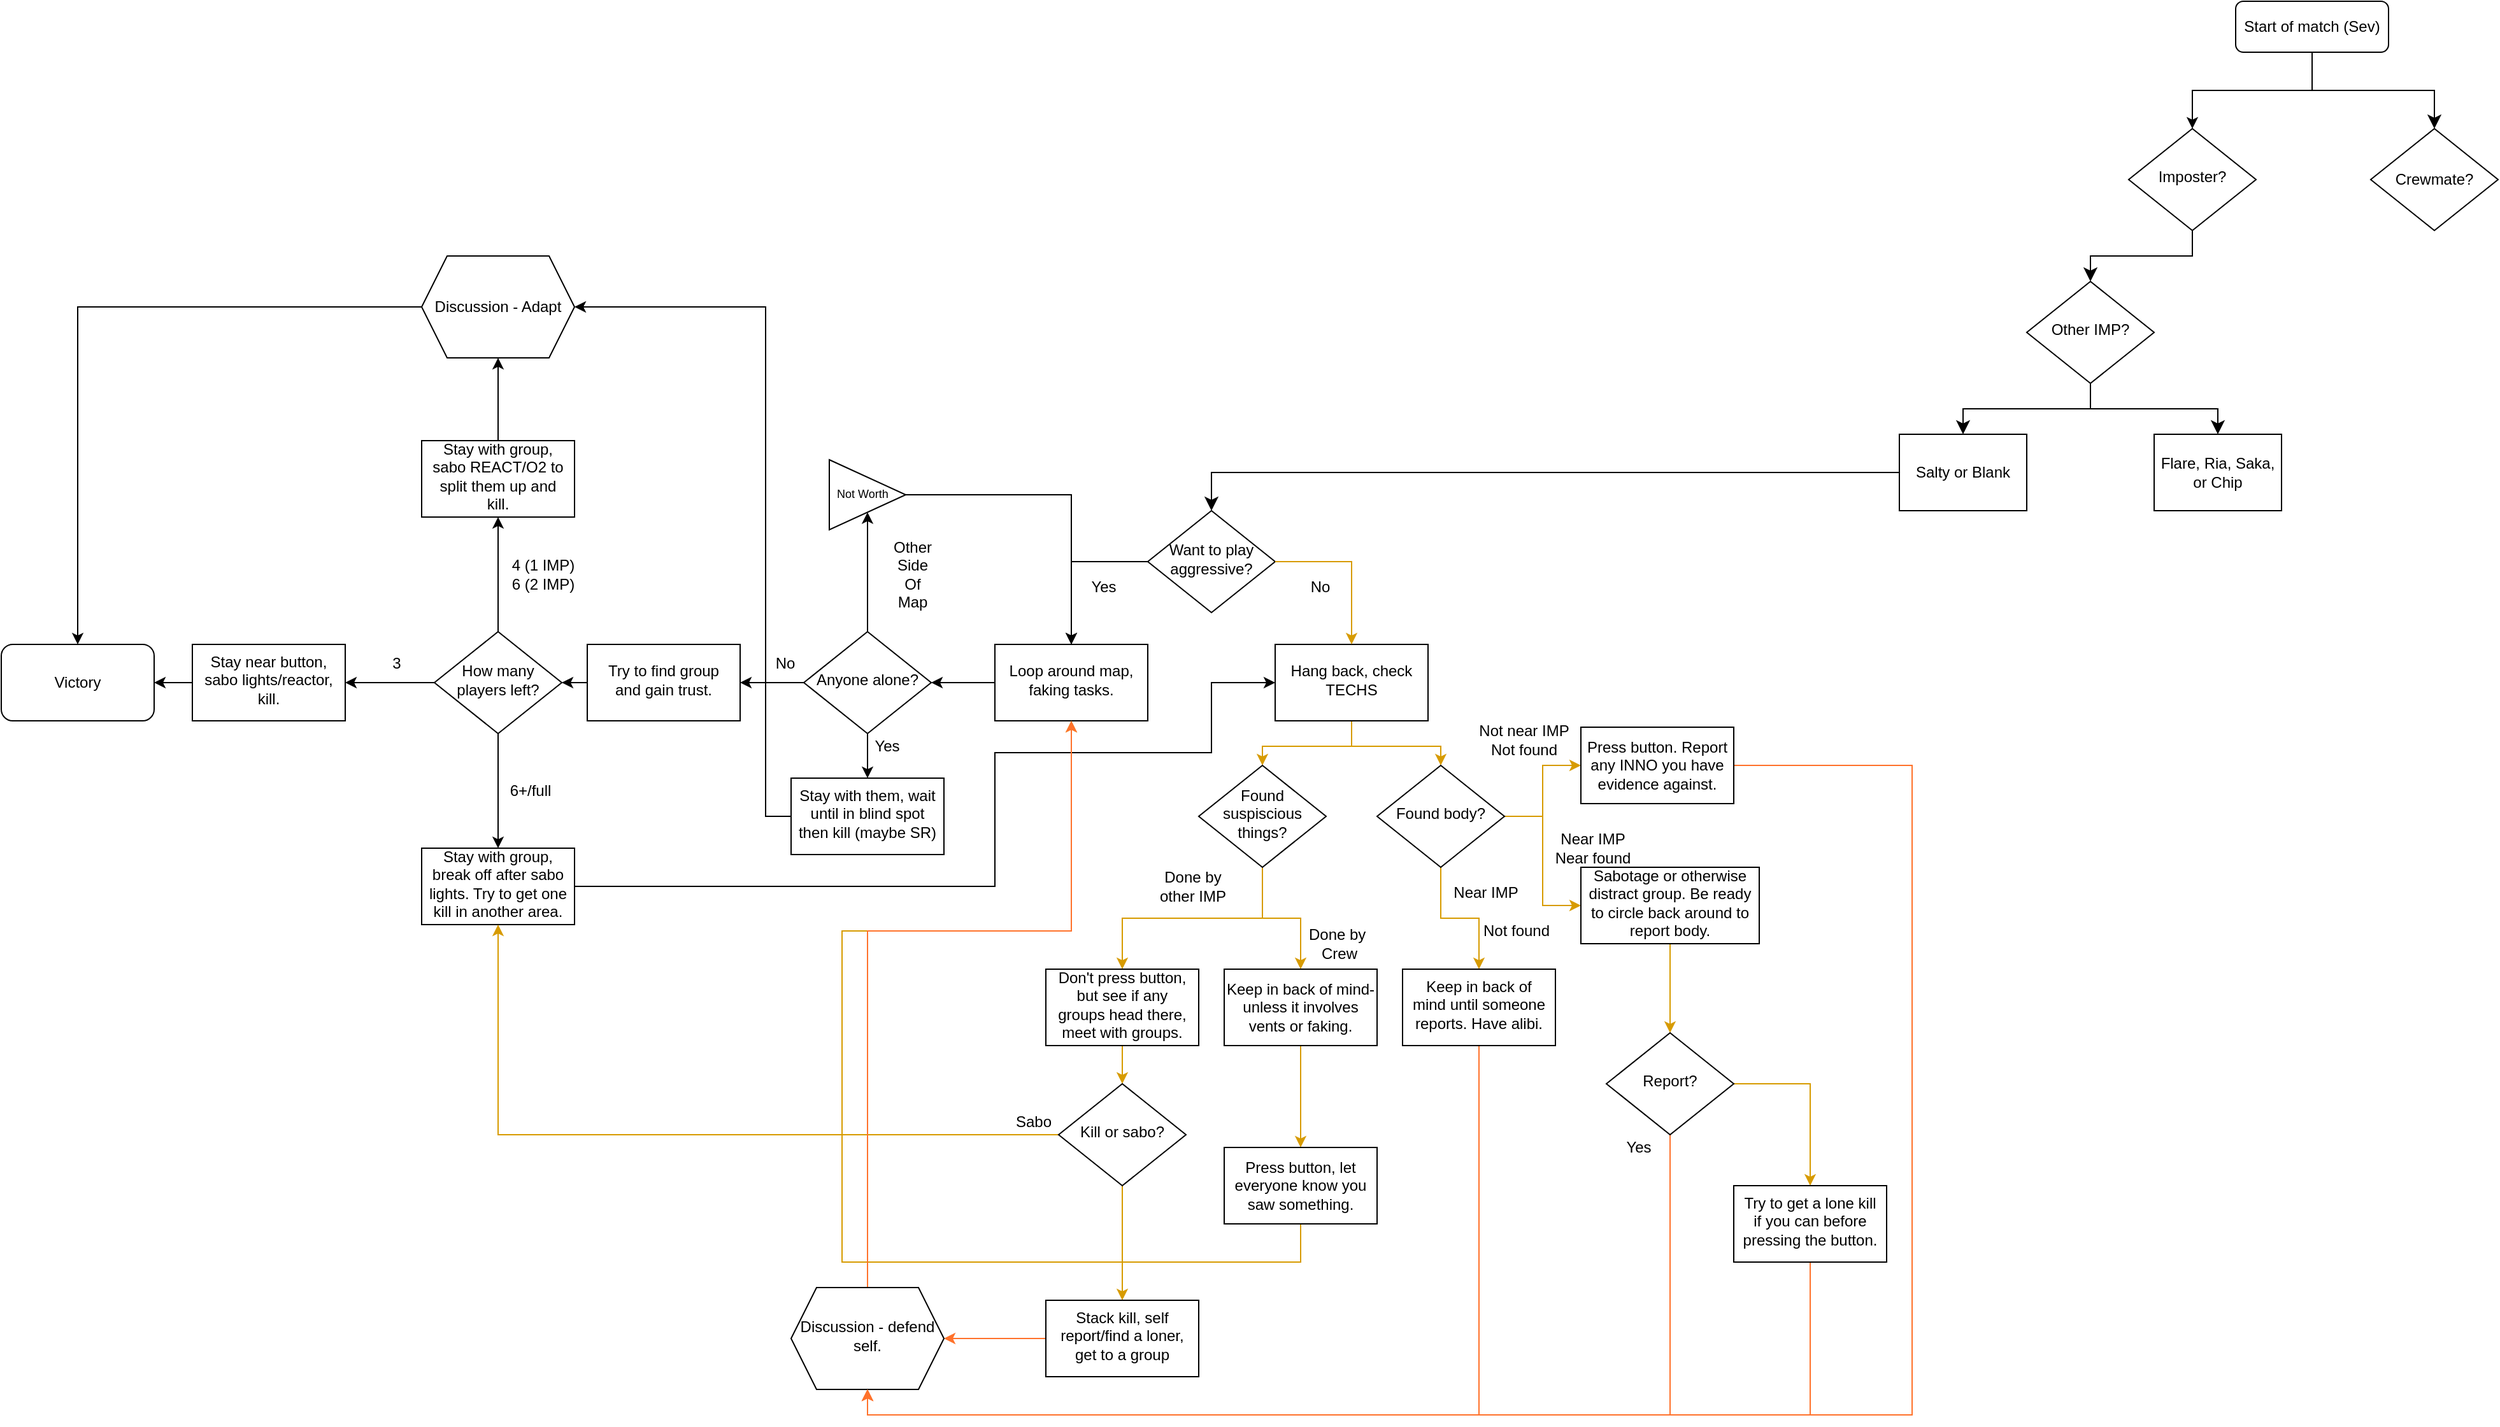<mxfile version="13.6.9" type="github">
  <diagram id="C5RBs43oDa-KdzZeNtuy" name="Page-1">
    <mxGraphModel dx="3532" dy="1176" grid="1" gridSize="10" guides="1" tooltips="1" connect="1" arrows="1" fold="1" page="1" pageScale="1" pageWidth="827" pageHeight="1169" math="0" shadow="0">
      <root>
        <mxCell id="WIyWlLk6GJQsqaUBKTNV-0" />
        <mxCell id="WIyWlLk6GJQsqaUBKTNV-1" parent="WIyWlLk6GJQsqaUBKTNV-0" />
        <mxCell id="-DNvlpLLM_qoHWP7UfvY-4" style="edgeStyle=orthogonalEdgeStyle;rounded=0;orthogonalLoop=1;jettySize=auto;html=1;exitX=0.5;exitY=1;exitDx=0;exitDy=0;entryX=0.5;entryY=0;entryDx=0;entryDy=0;endArrow=classic;endFill=1;strokeWidth=1;shadow=0;labelBackgroundColor=none;endSize=8;" parent="WIyWlLk6GJQsqaUBKTNV-1" source="WIyWlLk6GJQsqaUBKTNV-3" target="-DNvlpLLM_qoHWP7UfvY-0" edge="1">
          <mxGeometry relative="1" as="geometry" />
        </mxCell>
        <mxCell id="WIyWlLk6GJQsqaUBKTNV-3" value="Start of match (Sev)" style="rounded=1;whiteSpace=wrap;html=1;fontSize=12;glass=0;strokeWidth=1;shadow=0;" parent="WIyWlLk6GJQsqaUBKTNV-1" vertex="1">
          <mxGeometry x="354" y="20" width="120" height="40" as="geometry" />
        </mxCell>
        <mxCell id="-DNvlpLLM_qoHWP7UfvY-11" style="edgeStyle=orthogonalEdgeStyle;rounded=0;orthogonalLoop=1;jettySize=auto;html=1;exitX=0.5;exitY=1;exitDx=0;exitDy=0;entryX=0.5;entryY=0;entryDx=0;entryDy=0;shadow=0;labelBackgroundColor=none;endFill=1;endSize=8;strokeWidth=1;" parent="WIyWlLk6GJQsqaUBKTNV-1" source="WIyWlLk6GJQsqaUBKTNV-6" target="-DNvlpLLM_qoHWP7UfvY-9" edge="1">
          <mxGeometry relative="1" as="geometry" />
        </mxCell>
        <mxCell id="WIyWlLk6GJQsqaUBKTNV-6" value="Imposter?" style="rhombus;whiteSpace=wrap;html=1;shadow=0;fontFamily=Helvetica;fontSize=12;align=center;strokeWidth=1;spacing=6;spacingTop=-4;arcSize=20;" parent="WIyWlLk6GJQsqaUBKTNV-1" vertex="1">
          <mxGeometry x="270" y="120" width="100" height="80" as="geometry" />
        </mxCell>
        <mxCell id="-DNvlpLLM_qoHWP7UfvY-0" value="Crewmate?" style="rhombus;whiteSpace=wrap;html=1;" parent="WIyWlLk6GJQsqaUBKTNV-1" vertex="1">
          <mxGeometry x="460" y="120" width="100" height="80" as="geometry" />
        </mxCell>
        <mxCell id="-DNvlpLLM_qoHWP7UfvY-6" value="" style="endArrow=classic;html=1;shadow=0;labelBackgroundColor=none;strokeWidth=1;exitX=0.5;exitY=1;exitDx=0;exitDy=0;entryX=0.5;entryY=0;entryDx=0;entryDy=0;rounded=0;edgeStyle=orthogonalEdgeStyle;" parent="WIyWlLk6GJQsqaUBKTNV-1" source="WIyWlLk6GJQsqaUBKTNV-3" target="WIyWlLk6GJQsqaUBKTNV-6" edge="1">
          <mxGeometry width="50" height="50" relative="1" as="geometry">
            <mxPoint x="390" y="140" as="sourcePoint" />
            <mxPoint x="440" y="90" as="targetPoint" />
          </mxGeometry>
        </mxCell>
        <mxCell id="-DNvlpLLM_qoHWP7UfvY-15" style="edgeStyle=orthogonalEdgeStyle;rounded=0;orthogonalLoop=1;jettySize=auto;html=1;exitX=0.5;exitY=1;exitDx=0;exitDy=0;shadow=0;labelBackgroundColor=none;endFill=1;endSize=8;strokeWidth=1;" parent="WIyWlLk6GJQsqaUBKTNV-1" source="-DNvlpLLM_qoHWP7UfvY-9" target="-DNvlpLLM_qoHWP7UfvY-14" edge="1">
          <mxGeometry relative="1" as="geometry" />
        </mxCell>
        <mxCell id="-DNvlpLLM_qoHWP7UfvY-20" style="edgeStyle=orthogonalEdgeStyle;rounded=0;orthogonalLoop=1;jettySize=auto;html=1;exitX=0.5;exitY=1;exitDx=0;exitDy=0;entryX=0.5;entryY=0;entryDx=0;entryDy=0;shadow=0;labelBackgroundColor=none;endFill=1;endSize=8;strokeWidth=1;" parent="WIyWlLk6GJQsqaUBKTNV-1" source="-DNvlpLLM_qoHWP7UfvY-9" target="-DNvlpLLM_qoHWP7UfvY-16" edge="1">
          <mxGeometry relative="1" as="geometry" />
        </mxCell>
        <mxCell id="-DNvlpLLM_qoHWP7UfvY-9" value="Other IMP?" style="rhombus;whiteSpace=wrap;html=1;shadow=0;fontFamily=Helvetica;fontSize=12;align=center;strokeWidth=1;spacing=6;spacingTop=-4;arcSize=20;" parent="WIyWlLk6GJQsqaUBKTNV-1" vertex="1">
          <mxGeometry x="190" y="240" width="100" height="80" as="geometry" />
        </mxCell>
        <mxCell id="-DNvlpLLM_qoHWP7UfvY-23" value="" style="edgeStyle=orthogonalEdgeStyle;rounded=0;orthogonalLoop=1;jettySize=auto;html=1;shadow=0;labelBackgroundColor=none;endFill=1;endSize=8;strokeWidth=1;" parent="WIyWlLk6GJQsqaUBKTNV-1" source="-DNvlpLLM_qoHWP7UfvY-14" target="-DNvlpLLM_qoHWP7UfvY-21" edge="1">
          <mxGeometry relative="1" as="geometry">
            <Array as="points">
              <mxPoint x="-450" y="390" />
            </Array>
          </mxGeometry>
        </mxCell>
        <mxCell id="-DNvlpLLM_qoHWP7UfvY-14" value="Salty or Blank" style="rounded=0;whiteSpace=wrap;html=1;shadow=0;strokeWidth=1;" parent="WIyWlLk6GJQsqaUBKTNV-1" vertex="1">
          <mxGeometry x="90" y="360" width="100" height="60" as="geometry" />
        </mxCell>
        <mxCell id="-DNvlpLLM_qoHWP7UfvY-16" value="Flare, Ria, Saka, or Chip" style="rounded=0;whiteSpace=wrap;html=1;shadow=0;strokeWidth=1;" parent="WIyWlLk6GJQsqaUBKTNV-1" vertex="1">
          <mxGeometry x="290" y="360" width="100" height="60" as="geometry" />
        </mxCell>
        <mxCell id="-DNvlpLLM_qoHWP7UfvY-28" value="" style="edgeStyle=orthogonalEdgeStyle;rounded=0;orthogonalLoop=1;jettySize=auto;html=1;shadow=0;labelBackgroundColor=none;strokeWidth=1;exitX=0;exitY=0.5;exitDx=0;exitDy=0;" parent="WIyWlLk6GJQsqaUBKTNV-1" source="-DNvlpLLM_qoHWP7UfvY-21" target="-DNvlpLLM_qoHWP7UfvY-27" edge="1">
          <mxGeometry relative="1" as="geometry" />
        </mxCell>
        <mxCell id="-DNvlpLLM_qoHWP7UfvY-21" value="Want to play aggressive?" style="rhombus;whiteSpace=wrap;html=1;shadow=0;fontFamily=Helvetica;fontSize=12;align=center;strokeWidth=1;spacing=6;spacingTop=-4;arcSize=20;" parent="WIyWlLk6GJQsqaUBKTNV-1" vertex="1">
          <mxGeometry x="-500" y="420" width="100" height="80" as="geometry" />
        </mxCell>
        <mxCell id="-DNvlpLLM_qoHWP7UfvY-34" value="" style="edgeStyle=orthogonalEdgeStyle;rounded=0;orthogonalLoop=1;jettySize=auto;html=1;shadow=0;labelBackgroundColor=none;strokeWidth=1;entryX=0.5;entryY=0;entryDx=0;entryDy=0;fillColor=#ffe6cc;strokeColor=#d79b00;" parent="WIyWlLk6GJQsqaUBKTNV-1" source="-DNvlpLLM_qoHWP7UfvY-24" target="-DNvlpLLM_qoHWP7UfvY-33" edge="1">
          <mxGeometry relative="1" as="geometry" />
        </mxCell>
        <mxCell id="msIbOvav1rDU0Rtty9Re-1" style="edgeStyle=orthogonalEdgeStyle;rounded=0;orthogonalLoop=1;jettySize=auto;html=1;exitX=0.5;exitY=1;exitDx=0;exitDy=0;entryX=0.5;entryY=0;entryDx=0;entryDy=0;shadow=0;labelBackgroundColor=none;strokeWidth=1;fillColor=#ffe6cc;strokeColor=#d79b00;" edge="1" parent="WIyWlLk6GJQsqaUBKTNV-1" source="-DNvlpLLM_qoHWP7UfvY-24" target="msIbOvav1rDU0Rtty9Re-0">
          <mxGeometry relative="1" as="geometry" />
        </mxCell>
        <mxCell id="-DNvlpLLM_qoHWP7UfvY-24" value="Hang back, check TECHS" style="whiteSpace=wrap;html=1;shadow=0;strokeWidth=1;spacing=6;spacingTop=-4;arcSize=20;" parent="WIyWlLk6GJQsqaUBKTNV-1" vertex="1">
          <mxGeometry x="-400" y="525" width="120" height="60" as="geometry" />
        </mxCell>
        <mxCell id="-DNvlpLLM_qoHWP7UfvY-26" value="" style="endArrow=classic;html=1;shadow=0;labelBackgroundColor=none;strokeWidth=1;exitX=1;exitY=0.5;exitDx=0;exitDy=0;entryX=0.5;entryY=0;entryDx=0;entryDy=0;edgeStyle=orthogonalEdgeStyle;rounded=0;strokeColor=#d79b00;fillColor=#ffe6cc;" parent="WIyWlLk6GJQsqaUBKTNV-1" source="-DNvlpLLM_qoHWP7UfvY-21" target="-DNvlpLLM_qoHWP7UfvY-24" edge="1">
          <mxGeometry width="50" height="50" relative="1" as="geometry">
            <mxPoint x="-310" y="460" as="sourcePoint" />
            <mxPoint x="-260" y="410" as="targetPoint" />
          </mxGeometry>
        </mxCell>
        <mxCell id="-DNvlpLLM_qoHWP7UfvY-36" value="" style="edgeStyle=orthogonalEdgeStyle;rounded=0;orthogonalLoop=1;jettySize=auto;html=1;shadow=0;labelBackgroundColor=none;strokeWidth=1;" parent="WIyWlLk6GJQsqaUBKTNV-1" source="-DNvlpLLM_qoHWP7UfvY-27" target="-DNvlpLLM_qoHWP7UfvY-35" edge="1">
          <mxGeometry relative="1" as="geometry" />
        </mxCell>
        <mxCell id="-DNvlpLLM_qoHWP7UfvY-27" value="Loop around map, faking tasks." style="whiteSpace=wrap;html=1;shadow=0;strokeWidth=1;spacing=6;spacingTop=-4;arcSize=20;" parent="WIyWlLk6GJQsqaUBKTNV-1" vertex="1">
          <mxGeometry x="-620" y="525" width="120" height="60" as="geometry" />
        </mxCell>
        <mxCell id="-DNvlpLLM_qoHWP7UfvY-29" value="Yes" style="text;html=1;align=center;verticalAlign=middle;resizable=0;points=[];autosize=1;" parent="WIyWlLk6GJQsqaUBKTNV-1" vertex="1">
          <mxGeometry x="-550" y="470" width="30" height="20" as="geometry" />
        </mxCell>
        <mxCell id="-DNvlpLLM_qoHWP7UfvY-30" value="No" style="text;html=1;align=center;verticalAlign=middle;resizable=0;points=[];autosize=1;" parent="WIyWlLk6GJQsqaUBKTNV-1" vertex="1">
          <mxGeometry x="-380" y="470" width="30" height="20" as="geometry" />
        </mxCell>
        <mxCell id="msIbOvav1rDU0Rtty9Re-17" value="" style="edgeStyle=orthogonalEdgeStyle;rounded=0;orthogonalLoop=1;jettySize=auto;html=1;shadow=0;labelBackgroundColor=none;strokeWidth=1;fillColor=#ffe6cc;strokeColor=#d79b00;" edge="1" parent="WIyWlLk6GJQsqaUBKTNV-1" source="-DNvlpLLM_qoHWP7UfvY-33" target="msIbOvav1rDU0Rtty9Re-16">
          <mxGeometry relative="1" as="geometry" />
        </mxCell>
        <mxCell id="msIbOvav1rDU0Rtty9Re-23" style="edgeStyle=orthogonalEdgeStyle;rounded=0;orthogonalLoop=1;jettySize=auto;html=1;exitX=0.5;exitY=1;exitDx=0;exitDy=0;entryX=0.5;entryY=0;entryDx=0;entryDy=0;shadow=0;labelBackgroundColor=none;strokeWidth=1;fillColor=#ffe6cc;strokeColor=#d79b00;" edge="1" parent="WIyWlLk6GJQsqaUBKTNV-1" source="-DNvlpLLM_qoHWP7UfvY-33" target="msIbOvav1rDU0Rtty9Re-22">
          <mxGeometry relative="1" as="geometry" />
        </mxCell>
        <mxCell id="-DNvlpLLM_qoHWP7UfvY-33" value="Found suspiscious things?" style="rhombus;whiteSpace=wrap;html=1;shadow=0;fontFamily=Helvetica;fontSize=12;align=center;strokeWidth=1;spacing=6;spacingTop=-4;arcSize=20;" parent="WIyWlLk6GJQsqaUBKTNV-1" vertex="1">
          <mxGeometry x="-460" y="620" width="100" height="80" as="geometry" />
        </mxCell>
        <mxCell id="-DNvlpLLM_qoHWP7UfvY-38" value="" style="edgeStyle=orthogonalEdgeStyle;rounded=0;orthogonalLoop=1;jettySize=auto;html=1;shadow=0;labelBackgroundColor=none;strokeWidth=1;" parent="WIyWlLk6GJQsqaUBKTNV-1" source="-DNvlpLLM_qoHWP7UfvY-35" target="-DNvlpLLM_qoHWP7UfvY-37" edge="1">
          <mxGeometry relative="1" as="geometry" />
        </mxCell>
        <mxCell id="-DNvlpLLM_qoHWP7UfvY-47" value="" style="edgeStyle=orthogonalEdgeStyle;rounded=0;orthogonalLoop=1;jettySize=auto;html=1;shadow=0;labelBackgroundColor=none;strokeWidth=1;" parent="WIyWlLk6GJQsqaUBKTNV-1" source="-DNvlpLLM_qoHWP7UfvY-35" target="-DNvlpLLM_qoHWP7UfvY-46" edge="1">
          <mxGeometry relative="1" as="geometry" />
        </mxCell>
        <mxCell id="-DNvlpLLM_qoHWP7UfvY-49" value="" style="edgeStyle=orthogonalEdgeStyle;rounded=0;orthogonalLoop=1;jettySize=auto;html=1;shadow=0;labelBackgroundColor=none;strokeWidth=1;" parent="WIyWlLk6GJQsqaUBKTNV-1" source="-DNvlpLLM_qoHWP7UfvY-35" target="-DNvlpLLM_qoHWP7UfvY-48" edge="1">
          <mxGeometry relative="1" as="geometry" />
        </mxCell>
        <mxCell id="-DNvlpLLM_qoHWP7UfvY-35" value="Anyone alone?" style="rhombus;whiteSpace=wrap;html=1;shadow=0;fontFamily=Helvetica;fontSize=12;align=center;strokeWidth=1;spacing=6;spacingTop=-4;arcSize=20;" parent="WIyWlLk6GJQsqaUBKTNV-1" vertex="1">
          <mxGeometry x="-770" y="515" width="100" height="80" as="geometry" />
        </mxCell>
        <mxCell id="msIbOvav1rDU0Rtty9Re-61" style="edgeStyle=orthogonalEdgeStyle;rounded=0;orthogonalLoop=1;jettySize=auto;html=1;entryX=1;entryY=0.5;entryDx=0;entryDy=0;shadow=0;labelBackgroundColor=none;strokeWidth=1;" edge="1" parent="WIyWlLk6GJQsqaUBKTNV-1" source="-DNvlpLLM_qoHWP7UfvY-37" target="msIbOvav1rDU0Rtty9Re-58">
          <mxGeometry relative="1" as="geometry">
            <Array as="points">
              <mxPoint x="-800" y="660" />
              <mxPoint x="-800" y="260" />
            </Array>
          </mxGeometry>
        </mxCell>
        <mxCell id="-DNvlpLLM_qoHWP7UfvY-37" value="Stay with them, wait until in blind spot then kill (maybe SR)" style="whiteSpace=wrap;html=1;shadow=0;strokeWidth=1;spacing=6;spacingTop=-4;arcSize=20;" parent="WIyWlLk6GJQsqaUBKTNV-1" vertex="1">
          <mxGeometry x="-780" y="630" width="120" height="60" as="geometry" />
        </mxCell>
        <mxCell id="msIbOvav1rDU0Rtty9Re-3" style="edgeStyle=orthogonalEdgeStyle;rounded=0;orthogonalLoop=1;jettySize=auto;html=1;exitX=0;exitY=0.5;exitDx=0;exitDy=0;entryX=1;entryY=0.5;entryDx=0;entryDy=0;shadow=0;labelBackgroundColor=none;strokeWidth=1;" edge="1" parent="WIyWlLk6GJQsqaUBKTNV-1" source="-DNvlpLLM_qoHWP7UfvY-46" target="msIbOvav1rDU0Rtty9Re-2">
          <mxGeometry relative="1" as="geometry" />
        </mxCell>
        <mxCell id="-DNvlpLLM_qoHWP7UfvY-46" value="Try to find group and gain trust." style="whiteSpace=wrap;html=1;shadow=0;strokeWidth=1;spacing=6;spacingTop=-4;arcSize=20;" parent="WIyWlLk6GJQsqaUBKTNV-1" vertex="1">
          <mxGeometry x="-940" y="525" width="120" height="60" as="geometry" />
        </mxCell>
        <mxCell id="-DNvlpLLM_qoHWP7UfvY-50" style="edgeStyle=orthogonalEdgeStyle;rounded=0;orthogonalLoop=1;jettySize=auto;html=1;entryX=0.5;entryY=0;entryDx=0;entryDy=0;shadow=0;labelBackgroundColor=none;strokeWidth=1;" parent="WIyWlLk6GJQsqaUBKTNV-1" source="-DNvlpLLM_qoHWP7UfvY-48" target="-DNvlpLLM_qoHWP7UfvY-27" edge="1">
          <mxGeometry relative="1" as="geometry" />
        </mxCell>
        <mxCell id="-DNvlpLLM_qoHWP7UfvY-48" value="&lt;span&gt;&lt;font style=&quot;font-size: 9px&quot;&gt;Not Worth&lt;/font&gt;&lt;/span&gt;" style="triangle;whiteSpace=wrap;html=1;shadow=0;strokeWidth=1;spacing=6;spacingTop=-4;arcSize=20;align=left;" parent="WIyWlLk6GJQsqaUBKTNV-1" vertex="1">
          <mxGeometry x="-750" y="380" width="60" height="55" as="geometry" />
        </mxCell>
        <mxCell id="-DNvlpLLM_qoHWP7UfvY-51" value="Other&lt;br&gt;Side&lt;br&gt;Of&lt;br&gt;Map" style="text;html=1;align=center;verticalAlign=middle;resizable=0;points=[];autosize=1;" parent="WIyWlLk6GJQsqaUBKTNV-1" vertex="1">
          <mxGeometry x="-710" y="440" width="50" height="60" as="geometry" />
        </mxCell>
        <mxCell id="-DNvlpLLM_qoHWP7UfvY-52" value="No" style="text;html=1;align=center;verticalAlign=middle;resizable=0;points=[];autosize=1;" parent="WIyWlLk6GJQsqaUBKTNV-1" vertex="1">
          <mxGeometry x="-800" y="530" width="30" height="20" as="geometry" />
        </mxCell>
        <mxCell id="-DNvlpLLM_qoHWP7UfvY-53" value="Yes" style="text;html=1;align=center;verticalAlign=middle;resizable=0;points=[];autosize=1;" parent="WIyWlLk6GJQsqaUBKTNV-1" vertex="1">
          <mxGeometry x="-720" y="595" width="30" height="20" as="geometry" />
        </mxCell>
        <mxCell id="msIbOvav1rDU0Rtty9Re-39" value="" style="edgeStyle=orthogonalEdgeStyle;rounded=0;orthogonalLoop=1;jettySize=auto;html=1;shadow=0;labelBackgroundColor=none;strokeColor=#d79b00;strokeWidth=1;fillColor=#ffe6cc;" edge="1" parent="WIyWlLk6GJQsqaUBKTNV-1" source="msIbOvav1rDU0Rtty9Re-0" target="msIbOvav1rDU0Rtty9Re-38">
          <mxGeometry relative="1" as="geometry" />
        </mxCell>
        <mxCell id="msIbOvav1rDU0Rtty9Re-44" value="" style="edgeStyle=orthogonalEdgeStyle;rounded=0;orthogonalLoop=1;jettySize=auto;html=1;shadow=0;labelBackgroundColor=none;strokeColor=#d79b00;strokeWidth=1;fillColor=#ffe6cc;" edge="1" parent="WIyWlLk6GJQsqaUBKTNV-1" source="msIbOvav1rDU0Rtty9Re-0" target="msIbOvav1rDU0Rtty9Re-43">
          <mxGeometry relative="1" as="geometry" />
        </mxCell>
        <mxCell id="msIbOvav1rDU0Rtty9Re-47" style="edgeStyle=orthogonalEdgeStyle;rounded=0;orthogonalLoop=1;jettySize=auto;html=1;exitX=1;exitY=0.5;exitDx=0;exitDy=0;entryX=0;entryY=0.5;entryDx=0;entryDy=0;shadow=0;labelBackgroundColor=none;strokeColor=#d79b00;strokeWidth=1;fillColor=#ffe6cc;" edge="1" parent="WIyWlLk6GJQsqaUBKTNV-1" source="msIbOvav1rDU0Rtty9Re-0" target="msIbOvav1rDU0Rtty9Re-46">
          <mxGeometry relative="1" as="geometry" />
        </mxCell>
        <mxCell id="msIbOvav1rDU0Rtty9Re-0" value="Found body?" style="rhombus;whiteSpace=wrap;html=1;shadow=0;fontFamily=Helvetica;fontSize=12;align=center;strokeWidth=1;spacing=6;spacingTop=-4;arcSize=20;" vertex="1" parent="WIyWlLk6GJQsqaUBKTNV-1">
          <mxGeometry x="-320" y="620" width="100" height="80" as="geometry" />
        </mxCell>
        <mxCell id="msIbOvav1rDU0Rtty9Re-5" value="" style="edgeStyle=orthogonalEdgeStyle;rounded=0;orthogonalLoop=1;jettySize=auto;html=1;shadow=0;labelBackgroundColor=none;strokeWidth=1;" edge="1" parent="WIyWlLk6GJQsqaUBKTNV-1" source="msIbOvav1rDU0Rtty9Re-2" target="msIbOvav1rDU0Rtty9Re-4">
          <mxGeometry relative="1" as="geometry" />
        </mxCell>
        <mxCell id="msIbOvav1rDU0Rtty9Re-8" value="" style="edgeStyle=orthogonalEdgeStyle;rounded=0;orthogonalLoop=1;jettySize=auto;html=1;shadow=0;labelBackgroundColor=none;strokeWidth=1;" edge="1" parent="WIyWlLk6GJQsqaUBKTNV-1" source="msIbOvav1rDU0Rtty9Re-2" target="msIbOvav1rDU0Rtty9Re-7">
          <mxGeometry relative="1" as="geometry" />
        </mxCell>
        <mxCell id="msIbOvav1rDU0Rtty9Re-11" value="" style="edgeStyle=orthogonalEdgeStyle;rounded=0;orthogonalLoop=1;jettySize=auto;html=1;shadow=0;labelBackgroundColor=none;strokeWidth=1;" edge="1" parent="WIyWlLk6GJQsqaUBKTNV-1" source="msIbOvav1rDU0Rtty9Re-2" target="msIbOvav1rDU0Rtty9Re-10">
          <mxGeometry relative="1" as="geometry" />
        </mxCell>
        <mxCell id="msIbOvav1rDU0Rtty9Re-2" value="How many players left?" style="rhombus;whiteSpace=wrap;html=1;shadow=0;fontFamily=Helvetica;fontSize=12;align=center;strokeWidth=1;spacing=6;spacingTop=-4;arcSize=20;" vertex="1" parent="WIyWlLk6GJQsqaUBKTNV-1">
          <mxGeometry x="-1060" y="515" width="100" height="80" as="geometry" />
        </mxCell>
        <mxCell id="msIbOvav1rDU0Rtty9Re-59" value="" style="edgeStyle=orthogonalEdgeStyle;rounded=0;orthogonalLoop=1;jettySize=auto;html=1;shadow=0;labelBackgroundColor=none;strokeWidth=1;" edge="1" parent="WIyWlLk6GJQsqaUBKTNV-1" source="msIbOvav1rDU0Rtty9Re-4" target="msIbOvav1rDU0Rtty9Re-58">
          <mxGeometry relative="1" as="geometry" />
        </mxCell>
        <mxCell id="msIbOvav1rDU0Rtty9Re-4" value="Stay with group, sabo REACT/O2 to split them up and kill." style="whiteSpace=wrap;html=1;shadow=0;strokeWidth=1;spacing=6;spacingTop=-4;arcSize=20;" vertex="1" parent="WIyWlLk6GJQsqaUBKTNV-1">
          <mxGeometry x="-1070" y="365" width="120" height="60" as="geometry" />
        </mxCell>
        <mxCell id="msIbOvav1rDU0Rtty9Re-6" value="4 (1 IMP)&lt;br&gt;6 (2 IMP)" style="text;html=1;align=center;verticalAlign=middle;resizable=0;points=[];autosize=1;" vertex="1" parent="WIyWlLk6GJQsqaUBKTNV-1">
          <mxGeometry x="-1010" y="455" width="70" height="30" as="geometry" />
        </mxCell>
        <mxCell id="msIbOvav1rDU0Rtty9Re-15" style="edgeStyle=orthogonalEdgeStyle;rounded=0;orthogonalLoop=1;jettySize=auto;html=1;exitX=1;exitY=0.5;exitDx=0;exitDy=0;entryX=0;entryY=0.5;entryDx=0;entryDy=0;shadow=0;labelBackgroundColor=none;strokeWidth=1;" edge="1" parent="WIyWlLk6GJQsqaUBKTNV-1" source="msIbOvav1rDU0Rtty9Re-7" target="-DNvlpLLM_qoHWP7UfvY-24">
          <mxGeometry relative="1" as="geometry">
            <Array as="points">
              <mxPoint x="-620" y="715" />
              <mxPoint x="-620" y="610" />
              <mxPoint x="-450" y="610" />
              <mxPoint x="-450" y="555" />
            </Array>
          </mxGeometry>
        </mxCell>
        <mxCell id="msIbOvav1rDU0Rtty9Re-7" value="Stay with group, break off after sabo lights. Try to get one kill in another area." style="whiteSpace=wrap;html=1;shadow=0;strokeWidth=1;spacing=6;spacingTop=-4;arcSize=20;" vertex="1" parent="WIyWlLk6GJQsqaUBKTNV-1">
          <mxGeometry x="-1070" y="685" width="120" height="60" as="geometry" />
        </mxCell>
        <mxCell id="msIbOvav1rDU0Rtty9Re-9" value="6+/full" style="text;html=1;align=center;verticalAlign=middle;resizable=0;points=[];autosize=1;" vertex="1" parent="WIyWlLk6GJQsqaUBKTNV-1">
          <mxGeometry x="-1010" y="630" width="50" height="20" as="geometry" />
        </mxCell>
        <mxCell id="msIbOvav1rDU0Rtty9Re-62" style="edgeStyle=orthogonalEdgeStyle;rounded=0;orthogonalLoop=1;jettySize=auto;html=1;exitX=0;exitY=0.5;exitDx=0;exitDy=0;entryX=1;entryY=0.5;entryDx=0;entryDy=0;shadow=0;labelBackgroundColor=none;strokeWidth=1;" edge="1" parent="WIyWlLk6GJQsqaUBKTNV-1" source="msIbOvav1rDU0Rtty9Re-10" target="msIbOvav1rDU0Rtty9Re-13">
          <mxGeometry relative="1" as="geometry" />
        </mxCell>
        <mxCell id="msIbOvav1rDU0Rtty9Re-10" value="Stay near button, sabo lights/reactor, kill." style="whiteSpace=wrap;html=1;shadow=0;strokeWidth=1;spacing=6;spacingTop=-4;arcSize=20;" vertex="1" parent="WIyWlLk6GJQsqaUBKTNV-1">
          <mxGeometry x="-1250" y="525" width="120" height="60" as="geometry" />
        </mxCell>
        <mxCell id="msIbOvav1rDU0Rtty9Re-12" value="3" style="text;html=1;align=center;verticalAlign=middle;resizable=0;points=[];autosize=1;" vertex="1" parent="WIyWlLk6GJQsqaUBKTNV-1">
          <mxGeometry x="-1100" y="530" width="20" height="20" as="geometry" />
        </mxCell>
        <mxCell id="msIbOvav1rDU0Rtty9Re-13" value="Victory" style="rounded=1;whiteSpace=wrap;html=1;shadow=0;strokeWidth=1;" vertex="1" parent="WIyWlLk6GJQsqaUBKTNV-1">
          <mxGeometry x="-1400" y="525" width="120" height="60" as="geometry" />
        </mxCell>
        <mxCell id="msIbOvav1rDU0Rtty9Re-29" value="" style="edgeStyle=orthogonalEdgeStyle;rounded=0;orthogonalLoop=1;jettySize=auto;html=1;shadow=0;labelBackgroundColor=none;strokeWidth=1;fillColor=#ffe6cc;strokeColor=#d79b00;" edge="1" parent="WIyWlLk6GJQsqaUBKTNV-1" source="msIbOvav1rDU0Rtty9Re-16" target="msIbOvav1rDU0Rtty9Re-28">
          <mxGeometry relative="1" as="geometry" />
        </mxCell>
        <mxCell id="msIbOvav1rDU0Rtty9Re-16" value="Don&#39;t press button, but see if any groups head there, meet with groups." style="whiteSpace=wrap;html=1;shadow=0;strokeWidth=1;spacing=6;spacingTop=-4;arcSize=20;" vertex="1" parent="WIyWlLk6GJQsqaUBKTNV-1">
          <mxGeometry x="-580" y="780" width="120" height="60" as="geometry" />
        </mxCell>
        <mxCell id="msIbOvav1rDU0Rtty9Re-18" value="Done by&lt;br&gt;other IMP" style="text;html=1;align=center;verticalAlign=middle;resizable=0;points=[];autosize=1;" vertex="1" parent="WIyWlLk6GJQsqaUBKTNV-1">
          <mxGeometry x="-500" y="700" width="70" height="30" as="geometry" />
        </mxCell>
        <mxCell id="msIbOvav1rDU0Rtty9Re-26" value="" style="edgeStyle=orthogonalEdgeStyle;rounded=0;orthogonalLoop=1;jettySize=auto;html=1;shadow=0;labelBackgroundColor=none;strokeWidth=1;fillColor=#ffe6cc;strokeColor=#d79b00;" edge="1" parent="WIyWlLk6GJQsqaUBKTNV-1" source="msIbOvav1rDU0Rtty9Re-22" target="msIbOvav1rDU0Rtty9Re-25">
          <mxGeometry relative="1" as="geometry" />
        </mxCell>
        <mxCell id="msIbOvav1rDU0Rtty9Re-22" value="Keep in back of mind- unless it involves vents or faking." style="rounded=0;whiteSpace=wrap;html=1;shadow=0;strokeWidth=1;" vertex="1" parent="WIyWlLk6GJQsqaUBKTNV-1">
          <mxGeometry x="-440" y="780" width="120" height="60" as="geometry" />
        </mxCell>
        <mxCell id="msIbOvav1rDU0Rtty9Re-24" value="Done by&amp;nbsp;&lt;br&gt;Crew" style="text;html=1;align=center;verticalAlign=middle;resizable=0;points=[];autosize=1;" vertex="1" parent="WIyWlLk6GJQsqaUBKTNV-1">
          <mxGeometry x="-380" y="745" width="60" height="30" as="geometry" />
        </mxCell>
        <mxCell id="msIbOvav1rDU0Rtty9Re-27" style="edgeStyle=orthogonalEdgeStyle;rounded=0;orthogonalLoop=1;jettySize=auto;html=1;entryX=0.5;entryY=1;entryDx=0;entryDy=0;shadow=0;labelBackgroundColor=none;strokeWidth=1;fillColor=#ffe6cc;strokeColor=#d79b00;" edge="1" parent="WIyWlLk6GJQsqaUBKTNV-1" source="msIbOvav1rDU0Rtty9Re-25" target="-DNvlpLLM_qoHWP7UfvY-27">
          <mxGeometry relative="1" as="geometry">
            <Array as="points">
              <mxPoint x="-380" y="1010" />
              <mxPoint x="-740" y="1010" />
              <mxPoint x="-740" y="750" />
              <mxPoint x="-560" y="750" />
            </Array>
          </mxGeometry>
        </mxCell>
        <mxCell id="msIbOvav1rDU0Rtty9Re-25" value="Press button, let everyone know you saw something." style="whiteSpace=wrap;html=1;rounded=0;shadow=0;strokeWidth=1;" vertex="1" parent="WIyWlLk6GJQsqaUBKTNV-1">
          <mxGeometry x="-440" y="920" width="120" height="60" as="geometry" />
        </mxCell>
        <mxCell id="msIbOvav1rDU0Rtty9Re-30" style="edgeStyle=orthogonalEdgeStyle;rounded=0;orthogonalLoop=1;jettySize=auto;html=1;exitX=0;exitY=0.5;exitDx=0;exitDy=0;entryX=0.5;entryY=1;entryDx=0;entryDy=0;shadow=0;labelBackgroundColor=none;strokeColor=#d79b00;strokeWidth=1;fillColor=#ffe6cc;" edge="1" parent="WIyWlLk6GJQsqaUBKTNV-1" source="msIbOvav1rDU0Rtty9Re-28" target="msIbOvav1rDU0Rtty9Re-7">
          <mxGeometry relative="1" as="geometry" />
        </mxCell>
        <mxCell id="msIbOvav1rDU0Rtty9Re-34" value="" style="edgeStyle=orthogonalEdgeStyle;rounded=0;orthogonalLoop=1;jettySize=auto;html=1;shadow=0;labelBackgroundColor=none;strokeColor=#d79b00;strokeWidth=1;fillColor=#ffe6cc;" edge="1" parent="WIyWlLk6GJQsqaUBKTNV-1" source="msIbOvav1rDU0Rtty9Re-28" target="msIbOvav1rDU0Rtty9Re-33">
          <mxGeometry relative="1" as="geometry" />
        </mxCell>
        <mxCell id="msIbOvav1rDU0Rtty9Re-28" value="Kill or sabo?" style="rhombus;whiteSpace=wrap;html=1;shadow=0;fontFamily=Helvetica;fontSize=12;align=center;strokeWidth=1;spacing=6;spacingTop=-4;arcSize=20;" vertex="1" parent="WIyWlLk6GJQsqaUBKTNV-1">
          <mxGeometry x="-570" y="870" width="100" height="80" as="geometry" />
        </mxCell>
        <mxCell id="msIbOvav1rDU0Rtty9Re-31" value="Sabo" style="text;html=1;align=center;verticalAlign=middle;resizable=0;points=[];autosize=1;" vertex="1" parent="WIyWlLk6GJQsqaUBKTNV-1">
          <mxGeometry x="-610" y="890" width="40" height="20" as="geometry" />
        </mxCell>
        <mxCell id="msIbOvav1rDU0Rtty9Re-36" value="" style="edgeStyle=orthogonalEdgeStyle;rounded=0;orthogonalLoop=1;jettySize=auto;html=1;shadow=0;labelBackgroundColor=none;strokeColor=#FF722B;strokeWidth=1;" edge="1" parent="WIyWlLk6GJQsqaUBKTNV-1" source="msIbOvav1rDU0Rtty9Re-33" target="msIbOvav1rDU0Rtty9Re-35">
          <mxGeometry relative="1" as="geometry" />
        </mxCell>
        <mxCell id="msIbOvav1rDU0Rtty9Re-33" value="Stack kill, self report/find a loner, get to a group" style="whiteSpace=wrap;html=1;shadow=0;strokeWidth=1;spacing=6;spacingTop=-4;arcSize=20;" vertex="1" parent="WIyWlLk6GJQsqaUBKTNV-1">
          <mxGeometry x="-580" y="1040" width="120" height="60" as="geometry" />
        </mxCell>
        <mxCell id="msIbOvav1rDU0Rtty9Re-37" style="edgeStyle=orthogonalEdgeStyle;rounded=0;orthogonalLoop=1;jettySize=auto;html=1;entryX=0.5;entryY=1;entryDx=0;entryDy=0;shadow=0;labelBackgroundColor=none;strokeColor=#FF722B;strokeWidth=1;" edge="1" parent="WIyWlLk6GJQsqaUBKTNV-1" source="msIbOvav1rDU0Rtty9Re-35" target="-DNvlpLLM_qoHWP7UfvY-27">
          <mxGeometry relative="1" as="geometry">
            <Array as="points">
              <mxPoint x="-720" y="750" />
              <mxPoint x="-560" y="750" />
            </Array>
          </mxGeometry>
        </mxCell>
        <mxCell id="msIbOvav1rDU0Rtty9Re-35" value="Discussion - defend self." style="shape=hexagon;perimeter=hexagonPerimeter2;whiteSpace=wrap;html=1;fixedSize=1;shadow=0;strokeWidth=1;spacing=6;spacingTop=-4;arcSize=20;align=center;" vertex="1" parent="WIyWlLk6GJQsqaUBKTNV-1">
          <mxGeometry x="-780" y="1030" width="120" height="80" as="geometry" />
        </mxCell>
        <mxCell id="msIbOvav1rDU0Rtty9Re-40" style="edgeStyle=orthogonalEdgeStyle;rounded=0;orthogonalLoop=1;jettySize=auto;html=1;entryX=0.5;entryY=1;entryDx=0;entryDy=0;shadow=0;labelBackgroundColor=none;strokeColor=#FF722B;strokeWidth=1;" edge="1" parent="WIyWlLk6GJQsqaUBKTNV-1" source="msIbOvav1rDU0Rtty9Re-38" target="msIbOvav1rDU0Rtty9Re-35">
          <mxGeometry relative="1" as="geometry">
            <Array as="points">
              <mxPoint x="-240" y="1130" />
              <mxPoint x="-720" y="1130" />
            </Array>
          </mxGeometry>
        </mxCell>
        <mxCell id="msIbOvav1rDU0Rtty9Re-38" value="Keep in back of mind until someone reports. Have alibi." style="whiteSpace=wrap;html=1;shadow=0;strokeWidth=1;spacing=6;spacingTop=-4;arcSize=20;" vertex="1" parent="WIyWlLk6GJQsqaUBKTNV-1">
          <mxGeometry x="-300" y="780" width="120" height="60" as="geometry" />
        </mxCell>
        <mxCell id="msIbOvav1rDU0Rtty9Re-41" value="Near IMP" style="text;html=1;align=center;verticalAlign=middle;resizable=0;points=[];autosize=1;" vertex="1" parent="WIyWlLk6GJQsqaUBKTNV-1">
          <mxGeometry x="-270" y="710" width="70" height="20" as="geometry" />
        </mxCell>
        <mxCell id="msIbOvav1rDU0Rtty9Re-42" value="Not found" style="text;html=1;align=center;verticalAlign=middle;resizable=0;points=[];autosize=1;" vertex="1" parent="WIyWlLk6GJQsqaUBKTNV-1">
          <mxGeometry x="-246" y="740" width="70" height="20" as="geometry" />
        </mxCell>
        <mxCell id="msIbOvav1rDU0Rtty9Re-51" value="" style="edgeStyle=orthogonalEdgeStyle;rounded=0;orthogonalLoop=1;jettySize=auto;html=1;shadow=0;labelBackgroundColor=none;strokeColor=#d79b00;strokeWidth=1;entryX=0.5;entryY=0;entryDx=0;entryDy=0;fillColor=#ffe6cc;" edge="1" parent="WIyWlLk6GJQsqaUBKTNV-1" source="msIbOvav1rDU0Rtty9Re-43" target="msIbOvav1rDU0Rtty9Re-52">
          <mxGeometry relative="1" as="geometry">
            <mxPoint x="-90" y="830" as="targetPoint" />
          </mxGeometry>
        </mxCell>
        <mxCell id="msIbOvav1rDU0Rtty9Re-43" value="Sabotage or otherwise distract group. Be ready to circle back around to report body." style="whiteSpace=wrap;html=1;shadow=0;strokeWidth=1;spacing=6;spacingTop=-4;arcSize=20;" vertex="1" parent="WIyWlLk6GJQsqaUBKTNV-1">
          <mxGeometry x="-160" y="700" width="140" height="60" as="geometry" />
        </mxCell>
        <mxCell id="msIbOvav1rDU0Rtty9Re-45" value="Near IMP&lt;br&gt;Near found" style="text;html=1;align=center;verticalAlign=middle;resizable=0;points=[];autosize=1;" vertex="1" parent="WIyWlLk6GJQsqaUBKTNV-1">
          <mxGeometry x="-186" y="670" width="70" height="30" as="geometry" />
        </mxCell>
        <mxCell id="msIbOvav1rDU0Rtty9Re-49" style="edgeStyle=orthogonalEdgeStyle;rounded=0;orthogonalLoop=1;jettySize=auto;html=1;entryX=0.5;entryY=1;entryDx=0;entryDy=0;shadow=0;labelBackgroundColor=none;strokeColor=#FF722B;strokeWidth=1;" edge="1" parent="WIyWlLk6GJQsqaUBKTNV-1" source="msIbOvav1rDU0Rtty9Re-46" target="msIbOvav1rDU0Rtty9Re-35">
          <mxGeometry relative="1" as="geometry">
            <Array as="points">
              <mxPoint x="100" y="620" />
              <mxPoint x="100" y="1130" />
              <mxPoint x="-720" y="1130" />
            </Array>
          </mxGeometry>
        </mxCell>
        <mxCell id="msIbOvav1rDU0Rtty9Re-46" value="Press button. Report any INNO you have evidence against." style="rounded=0;whiteSpace=wrap;html=1;shadow=0;strokeWidth=1;" vertex="1" parent="WIyWlLk6GJQsqaUBKTNV-1">
          <mxGeometry x="-160" y="590" width="120" height="60" as="geometry" />
        </mxCell>
        <mxCell id="msIbOvav1rDU0Rtty9Re-48" value="Not near IMP&lt;br&gt;Not found" style="text;html=1;align=center;verticalAlign=middle;resizable=0;points=[];autosize=1;" vertex="1" parent="WIyWlLk6GJQsqaUBKTNV-1">
          <mxGeometry x="-250" y="585" width="90" height="30" as="geometry" />
        </mxCell>
        <mxCell id="msIbOvav1rDU0Rtty9Re-53" style="edgeStyle=orthogonalEdgeStyle;rounded=0;orthogonalLoop=1;jettySize=auto;html=1;entryX=0.5;entryY=1;entryDx=0;entryDy=0;shadow=0;labelBackgroundColor=none;strokeColor=#FF722B;strokeWidth=1;" edge="1" parent="WIyWlLk6GJQsqaUBKTNV-1" source="msIbOvav1rDU0Rtty9Re-52" target="msIbOvav1rDU0Rtty9Re-35">
          <mxGeometry relative="1" as="geometry">
            <Array as="points">
              <mxPoint x="-90" y="1130" />
              <mxPoint x="-720" y="1130" />
            </Array>
          </mxGeometry>
        </mxCell>
        <mxCell id="msIbOvav1rDU0Rtty9Re-56" value="" style="edgeStyle=orthogonalEdgeStyle;rounded=0;orthogonalLoop=1;jettySize=auto;html=1;shadow=0;labelBackgroundColor=none;strokeColor=#d79b00;strokeWidth=1;fillColor=#ffe6cc;" edge="1" parent="WIyWlLk6GJQsqaUBKTNV-1" source="msIbOvav1rDU0Rtty9Re-52" target="msIbOvav1rDU0Rtty9Re-55">
          <mxGeometry relative="1" as="geometry">
            <Array as="points">
              <mxPoint x="20" y="870" />
            </Array>
          </mxGeometry>
        </mxCell>
        <mxCell id="msIbOvav1rDU0Rtty9Re-52" value="Report?" style="rhombus;whiteSpace=wrap;html=1;shadow=0;fontFamily=Helvetica;fontSize=12;align=center;strokeWidth=1;spacing=6;spacingTop=-4;arcSize=20;" vertex="1" parent="WIyWlLk6GJQsqaUBKTNV-1">
          <mxGeometry x="-140" y="830" width="100" height="80" as="geometry" />
        </mxCell>
        <mxCell id="msIbOvav1rDU0Rtty9Re-54" value="Yes" style="text;html=1;align=center;verticalAlign=middle;resizable=0;points=[];autosize=1;" vertex="1" parent="WIyWlLk6GJQsqaUBKTNV-1">
          <mxGeometry x="-130" y="910" width="30" height="20" as="geometry" />
        </mxCell>
        <mxCell id="msIbOvav1rDU0Rtty9Re-57" style="edgeStyle=orthogonalEdgeStyle;rounded=0;orthogonalLoop=1;jettySize=auto;html=1;entryX=0.5;entryY=1;entryDx=0;entryDy=0;shadow=0;labelBackgroundColor=none;strokeColor=#FF722B;strokeWidth=1;" edge="1" parent="WIyWlLk6GJQsqaUBKTNV-1" source="msIbOvav1rDU0Rtty9Re-55" target="msIbOvav1rDU0Rtty9Re-35">
          <mxGeometry relative="1" as="geometry">
            <Array as="points">
              <mxPoint x="20" y="1130" />
              <mxPoint x="-720" y="1130" />
            </Array>
          </mxGeometry>
        </mxCell>
        <mxCell id="msIbOvav1rDU0Rtty9Re-55" value="Try to get a lone kill if you can before pressing the button." style="whiteSpace=wrap;html=1;shadow=0;strokeWidth=1;spacing=6;spacingTop=-4;arcSize=20;" vertex="1" parent="WIyWlLk6GJQsqaUBKTNV-1">
          <mxGeometry x="-40" y="950" width="120" height="60" as="geometry" />
        </mxCell>
        <mxCell id="msIbOvav1rDU0Rtty9Re-60" style="edgeStyle=orthogonalEdgeStyle;rounded=0;orthogonalLoop=1;jettySize=auto;html=1;entryX=0.5;entryY=0;entryDx=0;entryDy=0;shadow=0;labelBackgroundColor=none;strokeWidth=1;" edge="1" parent="WIyWlLk6GJQsqaUBKTNV-1" source="msIbOvav1rDU0Rtty9Re-58" target="msIbOvav1rDU0Rtty9Re-13">
          <mxGeometry relative="1" as="geometry" />
        </mxCell>
        <mxCell id="msIbOvav1rDU0Rtty9Re-58" value="Discussion - Adapt" style="shape=hexagon;perimeter=hexagonPerimeter2;whiteSpace=wrap;html=1;fixedSize=1;shadow=0;strokeWidth=1;" vertex="1" parent="WIyWlLk6GJQsqaUBKTNV-1">
          <mxGeometry x="-1070" y="220" width="120" height="80" as="geometry" />
        </mxCell>
      </root>
    </mxGraphModel>
  </diagram>
</mxfile>
